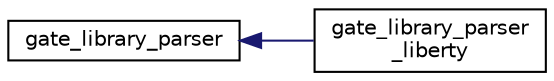 digraph "Graphical Class Hierarchy"
{
  edge [fontname="Helvetica",fontsize="10",labelfontname="Helvetica",labelfontsize="10"];
  node [fontname="Helvetica",fontsize="10",shape=record];
  rankdir="LR";
  Node0 [label="gate_library_parser",height=0.2,width=0.4,color="black", fillcolor="white", style="filled",URL="$d5/d5f/classgate__library__parser.html"];
  Node0 -> Node1 [dir="back",color="midnightblue",fontsize="10",style="solid",fontname="Helvetica"];
  Node1 [label="gate_library_parser\l_liberty",height=0.2,width=0.4,color="black", fillcolor="white", style="filled",URL="$d8/dfe/classgate__library__parser__liberty.html"];
}
